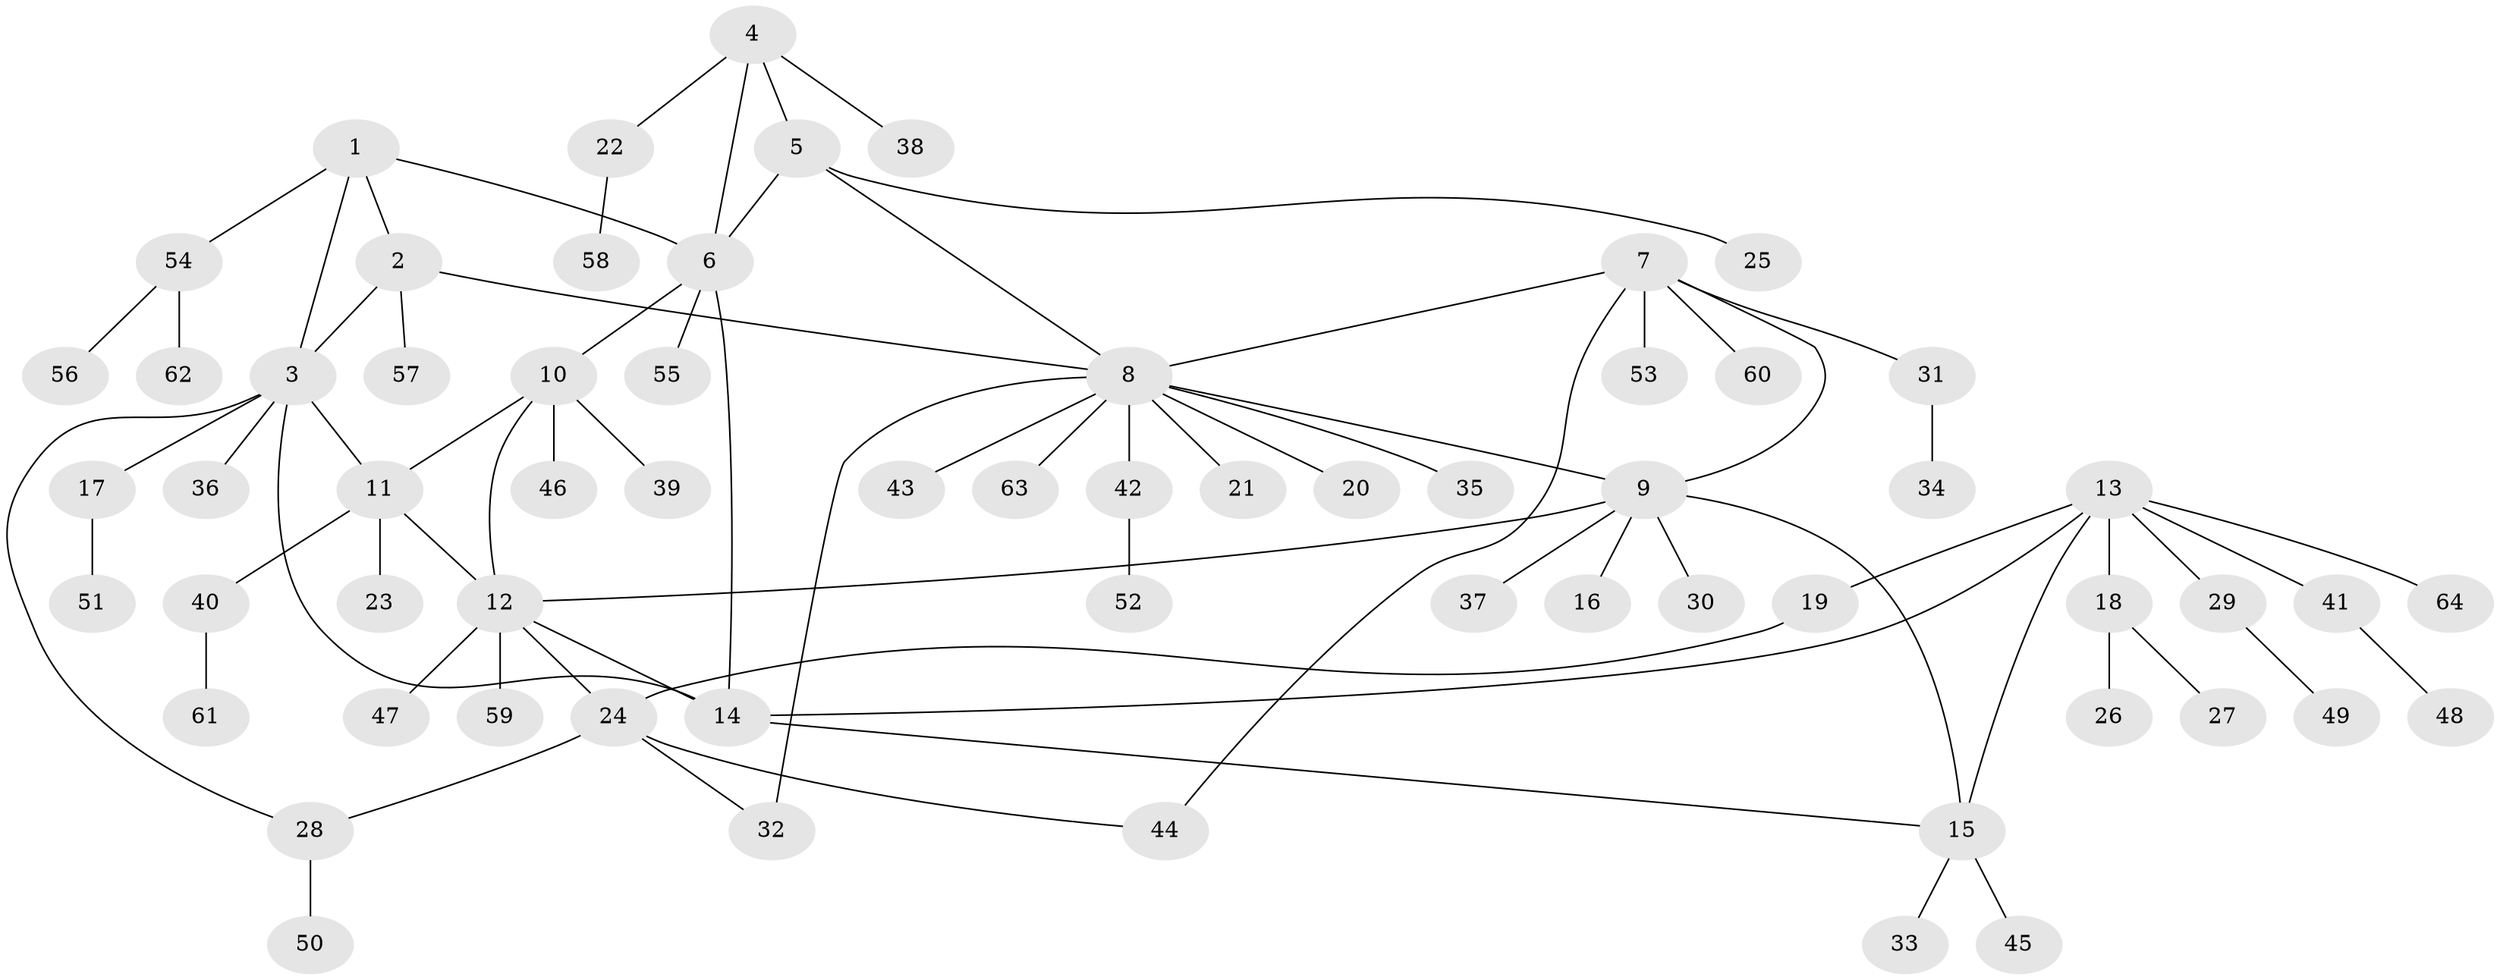 // coarse degree distribution, {9: 0.03125, 3: 0.15625, 1: 0.40625, 4: 0.09375, 6: 0.0625, 5: 0.15625, 2: 0.09375}
// Generated by graph-tools (version 1.1) at 2025/37/03/04/25 23:37:46]
// undirected, 64 vertices, 78 edges
graph export_dot {
  node [color=gray90,style=filled];
  1;
  2;
  3;
  4;
  5;
  6;
  7;
  8;
  9;
  10;
  11;
  12;
  13;
  14;
  15;
  16;
  17;
  18;
  19;
  20;
  21;
  22;
  23;
  24;
  25;
  26;
  27;
  28;
  29;
  30;
  31;
  32;
  33;
  34;
  35;
  36;
  37;
  38;
  39;
  40;
  41;
  42;
  43;
  44;
  45;
  46;
  47;
  48;
  49;
  50;
  51;
  52;
  53;
  54;
  55;
  56;
  57;
  58;
  59;
  60;
  61;
  62;
  63;
  64;
  1 -- 2;
  1 -- 3;
  1 -- 6;
  1 -- 54;
  2 -- 3;
  2 -- 8;
  2 -- 57;
  3 -- 11;
  3 -- 14;
  3 -- 17;
  3 -- 28;
  3 -- 36;
  4 -- 5;
  4 -- 6;
  4 -- 22;
  4 -- 38;
  5 -- 6;
  5 -- 8;
  5 -- 25;
  6 -- 10;
  6 -- 14;
  6 -- 55;
  7 -- 8;
  7 -- 9;
  7 -- 31;
  7 -- 44;
  7 -- 53;
  7 -- 60;
  8 -- 9;
  8 -- 20;
  8 -- 21;
  8 -- 32;
  8 -- 35;
  8 -- 42;
  8 -- 43;
  8 -- 63;
  9 -- 12;
  9 -- 15;
  9 -- 16;
  9 -- 30;
  9 -- 37;
  10 -- 11;
  10 -- 12;
  10 -- 39;
  10 -- 46;
  11 -- 12;
  11 -- 23;
  11 -- 40;
  12 -- 14;
  12 -- 24;
  12 -- 47;
  12 -- 59;
  13 -- 14;
  13 -- 15;
  13 -- 18;
  13 -- 19;
  13 -- 29;
  13 -- 41;
  13 -- 64;
  14 -- 15;
  15 -- 33;
  15 -- 45;
  17 -- 51;
  18 -- 26;
  18 -- 27;
  19 -- 24;
  22 -- 58;
  24 -- 28;
  24 -- 32;
  24 -- 44;
  28 -- 50;
  29 -- 49;
  31 -- 34;
  40 -- 61;
  41 -- 48;
  42 -- 52;
  54 -- 56;
  54 -- 62;
}

